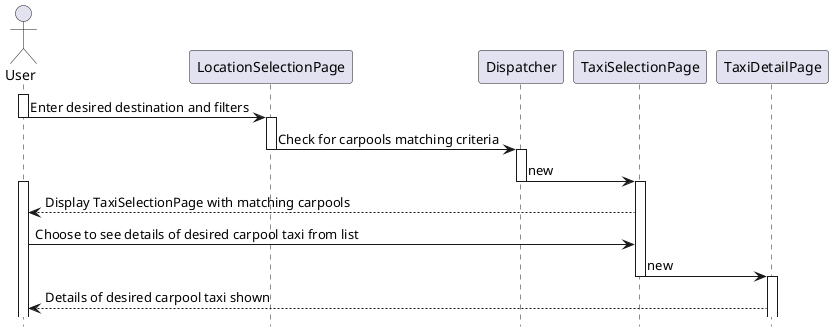 @startuml
hide footbox
actor User
participant LocationSelectionPage
participant Dispatcher
participant TaxiSelectionPage
participant TaxiDetailPage
activate User
User -> LocationSelectionPage: Enter desired destination and filters
deactivate User
activate LocationSelectionPage
LocationSelectionPage -> Dispatcher: Check for carpools matching criteria
deactivate LocationSelectionPage
activate Dispatcher
Dispatcher -> TaxiSelectionPage: new
deactivate Dispatcher
activate TaxiSelectionPage
activate User
TaxiSelectionPage --> User: Display TaxiSelectionPage with matching carpools
User -> TaxiSelectionPage: Choose to see details of desired carpool taxi from list
TaxiSelectionPage -> TaxiDetailPage: new
deactivate TaxiSelectionPage
activate TaxiDetailPage
TaxiDetailPage --> User: Details of desired carpool taxi shown
@enduml